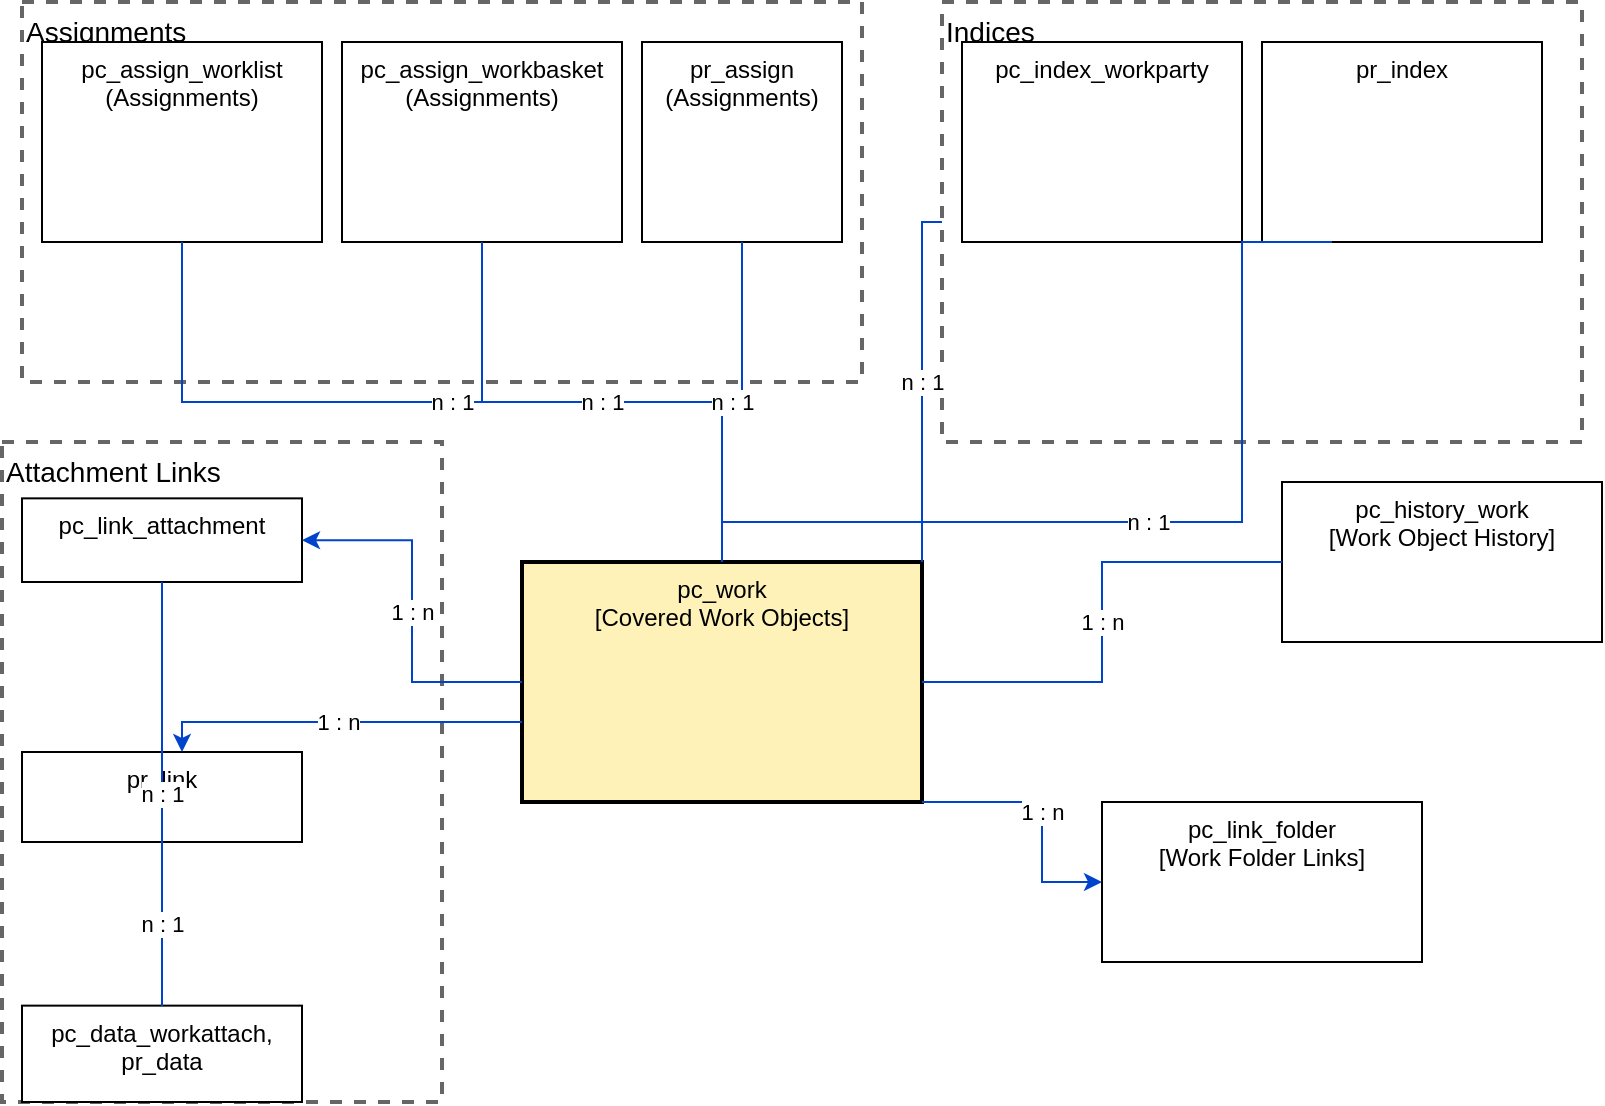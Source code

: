 <mxfile version="25.0.3">
  <diagram name="FlowDiagram" id="9y34Vq2jWYsgVTpN0gYz">
    <mxGraphModel dx="1026" dy="684" grid="1" gridSize="10" guides="1" tooltips="1" connect="1" arrows="1" fold="1" page="1" pageScale="1" pageWidth="827" pageHeight="1169" math="0" shadow="0">
      <root>
        <mxCell id="0" />
        <mxCell id="1" parent="0" />
        <mxCell id="CUmNI5YfYo9JzAnAqN_D-46" value="Assignments" style="dashed=1;strokeWidth=2;strokeColor=#666666;fillColor=none;align=left;verticalAlign=top;fontSize=14;" vertex="1" parent="1">
          <mxGeometry x="350" y="1070" width="420" height="190" as="geometry" />
        </mxCell>
        <mxCell id="CUmNI5YfYo9JzAnAqN_D-47" value="pc_assign_worklist&#xa;(Assignments)" style="shape=rectangle;whiteSpace=wrap;html=1;align=center;verticalAlign=top;" vertex="1" parent="CUmNI5YfYo9JzAnAqN_D-46">
          <mxGeometry x="10" y="20" width="140" height="100" as="geometry" />
        </mxCell>
        <mxCell id="CUmNI5YfYo9JzAnAqN_D-48" value="pc_assign_workbasket&#xa;(Assignments)" style="shape=rectangle;whiteSpace=wrap;html=1;align=center;verticalAlign=top;" vertex="1" parent="CUmNI5YfYo9JzAnAqN_D-46">
          <mxGeometry x="160" y="20" width="140" height="100" as="geometry" />
        </mxCell>
        <mxCell id="CUmNI5YfYo9JzAnAqN_D-49" value="pr_assign&#xa;(Assignments)" style="shape=rectangle;whiteSpace=wrap;html=1;align=center;verticalAlign=top;" vertex="1" parent="CUmNI5YfYo9JzAnAqN_D-46">
          <mxGeometry x="310" y="20" width="100" height="100" as="geometry" />
        </mxCell>
        <mxCell id="CUmNI5YfYo9JzAnAqN_D-50" value="Indices" style="dashed=1;strokeWidth=2;strokeColor=#666666;fillColor=none;align=left;verticalAlign=top;fontSize=14;" vertex="1" parent="1">
          <mxGeometry x="810" y="1070" width="320" height="220" as="geometry" />
        </mxCell>
        <mxCell id="CUmNI5YfYo9JzAnAqN_D-51" value="pc_index_workparty" style="shape=rectangle;whiteSpace=wrap;html=1;align=center;verticalAlign=top;" vertex="1" parent="CUmNI5YfYo9JzAnAqN_D-50">
          <mxGeometry x="10" y="20" width="140" height="100" as="geometry" />
        </mxCell>
        <mxCell id="CUmNI5YfYo9JzAnAqN_D-52" value="pr_index" style="shape=rectangle;whiteSpace=wrap;html=1;align=center;verticalAlign=top;" vertex="1" parent="CUmNI5YfYo9JzAnAqN_D-50">
          <mxGeometry x="160" y="20" width="140" height="100" as="geometry" />
        </mxCell>
        <mxCell id="CUmNI5YfYo9JzAnAqN_D-53" value="pc_work&#xa;[Covered Work Objects]" style="shape=rectangle;whiteSpace=wrap;html=1;align=center;verticalAlign=top;fillColor=#FFF2B8;strokeWidth=2;" vertex="1" parent="1">
          <mxGeometry x="600" y="1350" width="200" height="120" as="geometry" />
        </mxCell>
        <mxCell id="CUmNI5YfYo9JzAnAqN_D-54" value="pc_history_work&#xa;[Work Object History]" style="shape=rectangle;whiteSpace=wrap;html=1;align=center;verticalAlign=top;" vertex="1" parent="1">
          <mxGeometry x="980" y="1310" width="160" height="80" as="geometry" />
        </mxCell>
        <mxCell id="CUmNI5YfYo9JzAnAqN_D-55" value="Attachment Links" style="dashed=1;strokeWidth=2;strokeColor=#666666;fillColor=none;align=left;verticalAlign=top;fontSize=14;" vertex="1" parent="1">
          <mxGeometry x="340" y="1290" width="220" height="330" as="geometry" />
        </mxCell>
        <mxCell id="CUmNI5YfYo9JzAnAqN_D-56" value="pc_link_attachment" style="shape=rectangle;whiteSpace=wrap;html=1;align=center;verticalAlign=top;" vertex="1" parent="CUmNI5YfYo9JzAnAqN_D-55">
          <mxGeometry x="10" y="28.18" width="140" height="41.82" as="geometry" />
        </mxCell>
        <mxCell id="CUmNI5YfYo9JzAnAqN_D-57" value="pr_link" style="shape=rectangle;whiteSpace=wrap;html=1;align=center;verticalAlign=top;" vertex="1" parent="CUmNI5YfYo9JzAnAqN_D-55">
          <mxGeometry x="10" y="155" width="140" height="45" as="geometry" />
        </mxCell>
        <mxCell id="CUmNI5YfYo9JzAnAqN_D-58" value="pc_data_workattach, pr_data" style="shape=rectangle;whiteSpace=wrap;html=1;align=center;verticalAlign=top;" vertex="1" parent="CUmNI5YfYo9JzAnAqN_D-55">
          <mxGeometry x="10" y="281.82" width="140" height="48.18" as="geometry" />
        </mxCell>
        <mxCell id="CUmNI5YfYo9JzAnAqN_D-59" value="pc_link_folder&#xa;[Work Folder Links]" style="shape=rectangle;whiteSpace=wrap;html=1;align=center;verticalAlign=top;" vertex="1" parent="1">
          <mxGeometry x="890" y="1470" width="160" height="80" as="geometry" />
        </mxCell>
        <mxCell id="CUmNI5YfYo9JzAnAqN_D-60" value="n : 1" style="edgeStyle=orthogonalEdgeStyle;rounded=0;html=1;strokeColor=#0044cc;endArrow=none;" edge="1" parent="1" source="CUmNI5YfYo9JzAnAqN_D-47" target="CUmNI5YfYo9JzAnAqN_D-53">
          <mxGeometry relative="1" as="geometry">
            <Array as="points">
              <mxPoint x="430" y="1270" />
              <mxPoint x="700" y="1270" />
            </Array>
          </mxGeometry>
        </mxCell>
        <mxCell id="CUmNI5YfYo9JzAnAqN_D-61" value="n : 1" style="edgeStyle=orthogonalEdgeStyle;rounded=0;html=1;strokeColor=#0044cc;endArrow=none;" edge="1" parent="1" source="CUmNI5YfYo9JzAnAqN_D-48" target="CUmNI5YfYo9JzAnAqN_D-53">
          <mxGeometry relative="1" as="geometry" />
        </mxCell>
        <mxCell id="CUmNI5YfYo9JzAnAqN_D-62" value="n : 1" style="edgeStyle=orthogonalEdgeStyle;rounded=0;html=1;strokeColor=#0044cc;endArrow=none;" edge="1" parent="1" source="CUmNI5YfYo9JzAnAqN_D-49" target="CUmNI5YfYo9JzAnAqN_D-53">
          <mxGeometry relative="1" as="geometry" />
        </mxCell>
        <mxCell id="CUmNI5YfYo9JzAnAqN_D-63" value="n : 1" style="edgeStyle=orthogonalEdgeStyle;rounded=0;html=1;strokeColor=#0044cc;endArrow=none;exitX=0.25;exitY=1;exitDx=0;exitDy=0;" edge="1" parent="1" source="CUmNI5YfYo9JzAnAqN_D-52" target="CUmNI5YfYo9JzAnAqN_D-53">
          <mxGeometry relative="1" as="geometry">
            <Array as="points">
              <mxPoint x="960" y="1190" />
              <mxPoint x="960" y="1330" />
              <mxPoint x="700" y="1330" />
            </Array>
          </mxGeometry>
        </mxCell>
        <mxCell id="CUmNI5YfYo9JzAnAqN_D-64" value="n : 1" style="edgeStyle=orthogonalEdgeStyle;rounded=0;html=1;strokeColor=#0044cc;endArrow=none;entryX=1;entryY=0;entryDx=0;entryDy=0;" edge="1" parent="1" source="CUmNI5YfYo9JzAnAqN_D-50" target="CUmNI5YfYo9JzAnAqN_D-53">
          <mxGeometry relative="1" as="geometry">
            <mxPoint x="1080" y="1230" as="sourcePoint" />
            <mxPoint x="810" y="1440" as="targetPoint" />
          </mxGeometry>
        </mxCell>
        <mxCell id="CUmNI5YfYo9JzAnAqN_D-65" value="1 : n" style="edgeStyle=orthogonalEdgeStyle;rounded=0;html=1;strokeColor=#0044cc;endArrow=none;" edge="1" parent="1" source="CUmNI5YfYo9JzAnAqN_D-53" target="CUmNI5YfYo9JzAnAqN_D-54">
          <mxGeometry relative="1" as="geometry" />
        </mxCell>
        <mxCell id="CUmNI5YfYo9JzAnAqN_D-66" value="n : 1" style="edgeStyle=orthogonalEdgeStyle;rounded=0;html=1;strokeColor=#0044cc;endArrow=none;" edge="1" parent="1" source="CUmNI5YfYo9JzAnAqN_D-56" target="CUmNI5YfYo9JzAnAqN_D-58">
          <mxGeometry relative="1" as="geometry" />
        </mxCell>
        <mxCell id="CUmNI5YfYo9JzAnAqN_D-67" value="n : 1" style="edgeStyle=orthogonalEdgeStyle;rounded=0;html=1;strokeColor=#0044cc;endArrow=none;" edge="1" parent="1" source="CUmNI5YfYo9JzAnAqN_D-57" target="CUmNI5YfYo9JzAnAqN_D-58">
          <mxGeometry relative="1" as="geometry" />
        </mxCell>
        <mxCell id="CUmNI5YfYo9JzAnAqN_D-68" value="1 : n" style="edgeStyle=orthogonalEdgeStyle;rounded=0;html=1;strokeColor=#0044cc;" edge="1" parent="1" source="CUmNI5YfYo9JzAnAqN_D-53" target="CUmNI5YfYo9JzAnAqN_D-56">
          <mxGeometry relative="1" as="geometry" />
        </mxCell>
        <mxCell id="CUmNI5YfYo9JzAnAqN_D-69" value="1 : n" style="edgeStyle=orthogonalEdgeStyle;rounded=0;html=1;strokeColor=#0044cc;" edge="1" parent="1" source="CUmNI5YfYo9JzAnAqN_D-53" target="CUmNI5YfYo9JzAnAqN_D-57">
          <mxGeometry relative="1" as="geometry">
            <Array as="points">
              <mxPoint x="710" y="1430" />
              <mxPoint x="430" y="1430" />
            </Array>
          </mxGeometry>
        </mxCell>
        <mxCell id="CUmNI5YfYo9JzAnAqN_D-70" value="1 : n" style="edgeStyle=orthogonalEdgeStyle;rounded=0;html=1;strokeColor=#0044cc;exitX=1;exitY=1;exitDx=0;exitDy=0;" edge="1" parent="1" source="CUmNI5YfYo9JzAnAqN_D-53" target="CUmNI5YfYo9JzAnAqN_D-59">
          <mxGeometry relative="1" as="geometry">
            <Array as="points">
              <mxPoint x="860" y="1470" />
              <mxPoint x="860" y="1510" />
            </Array>
          </mxGeometry>
        </mxCell>
      </root>
    </mxGraphModel>
  </diagram>
</mxfile>
